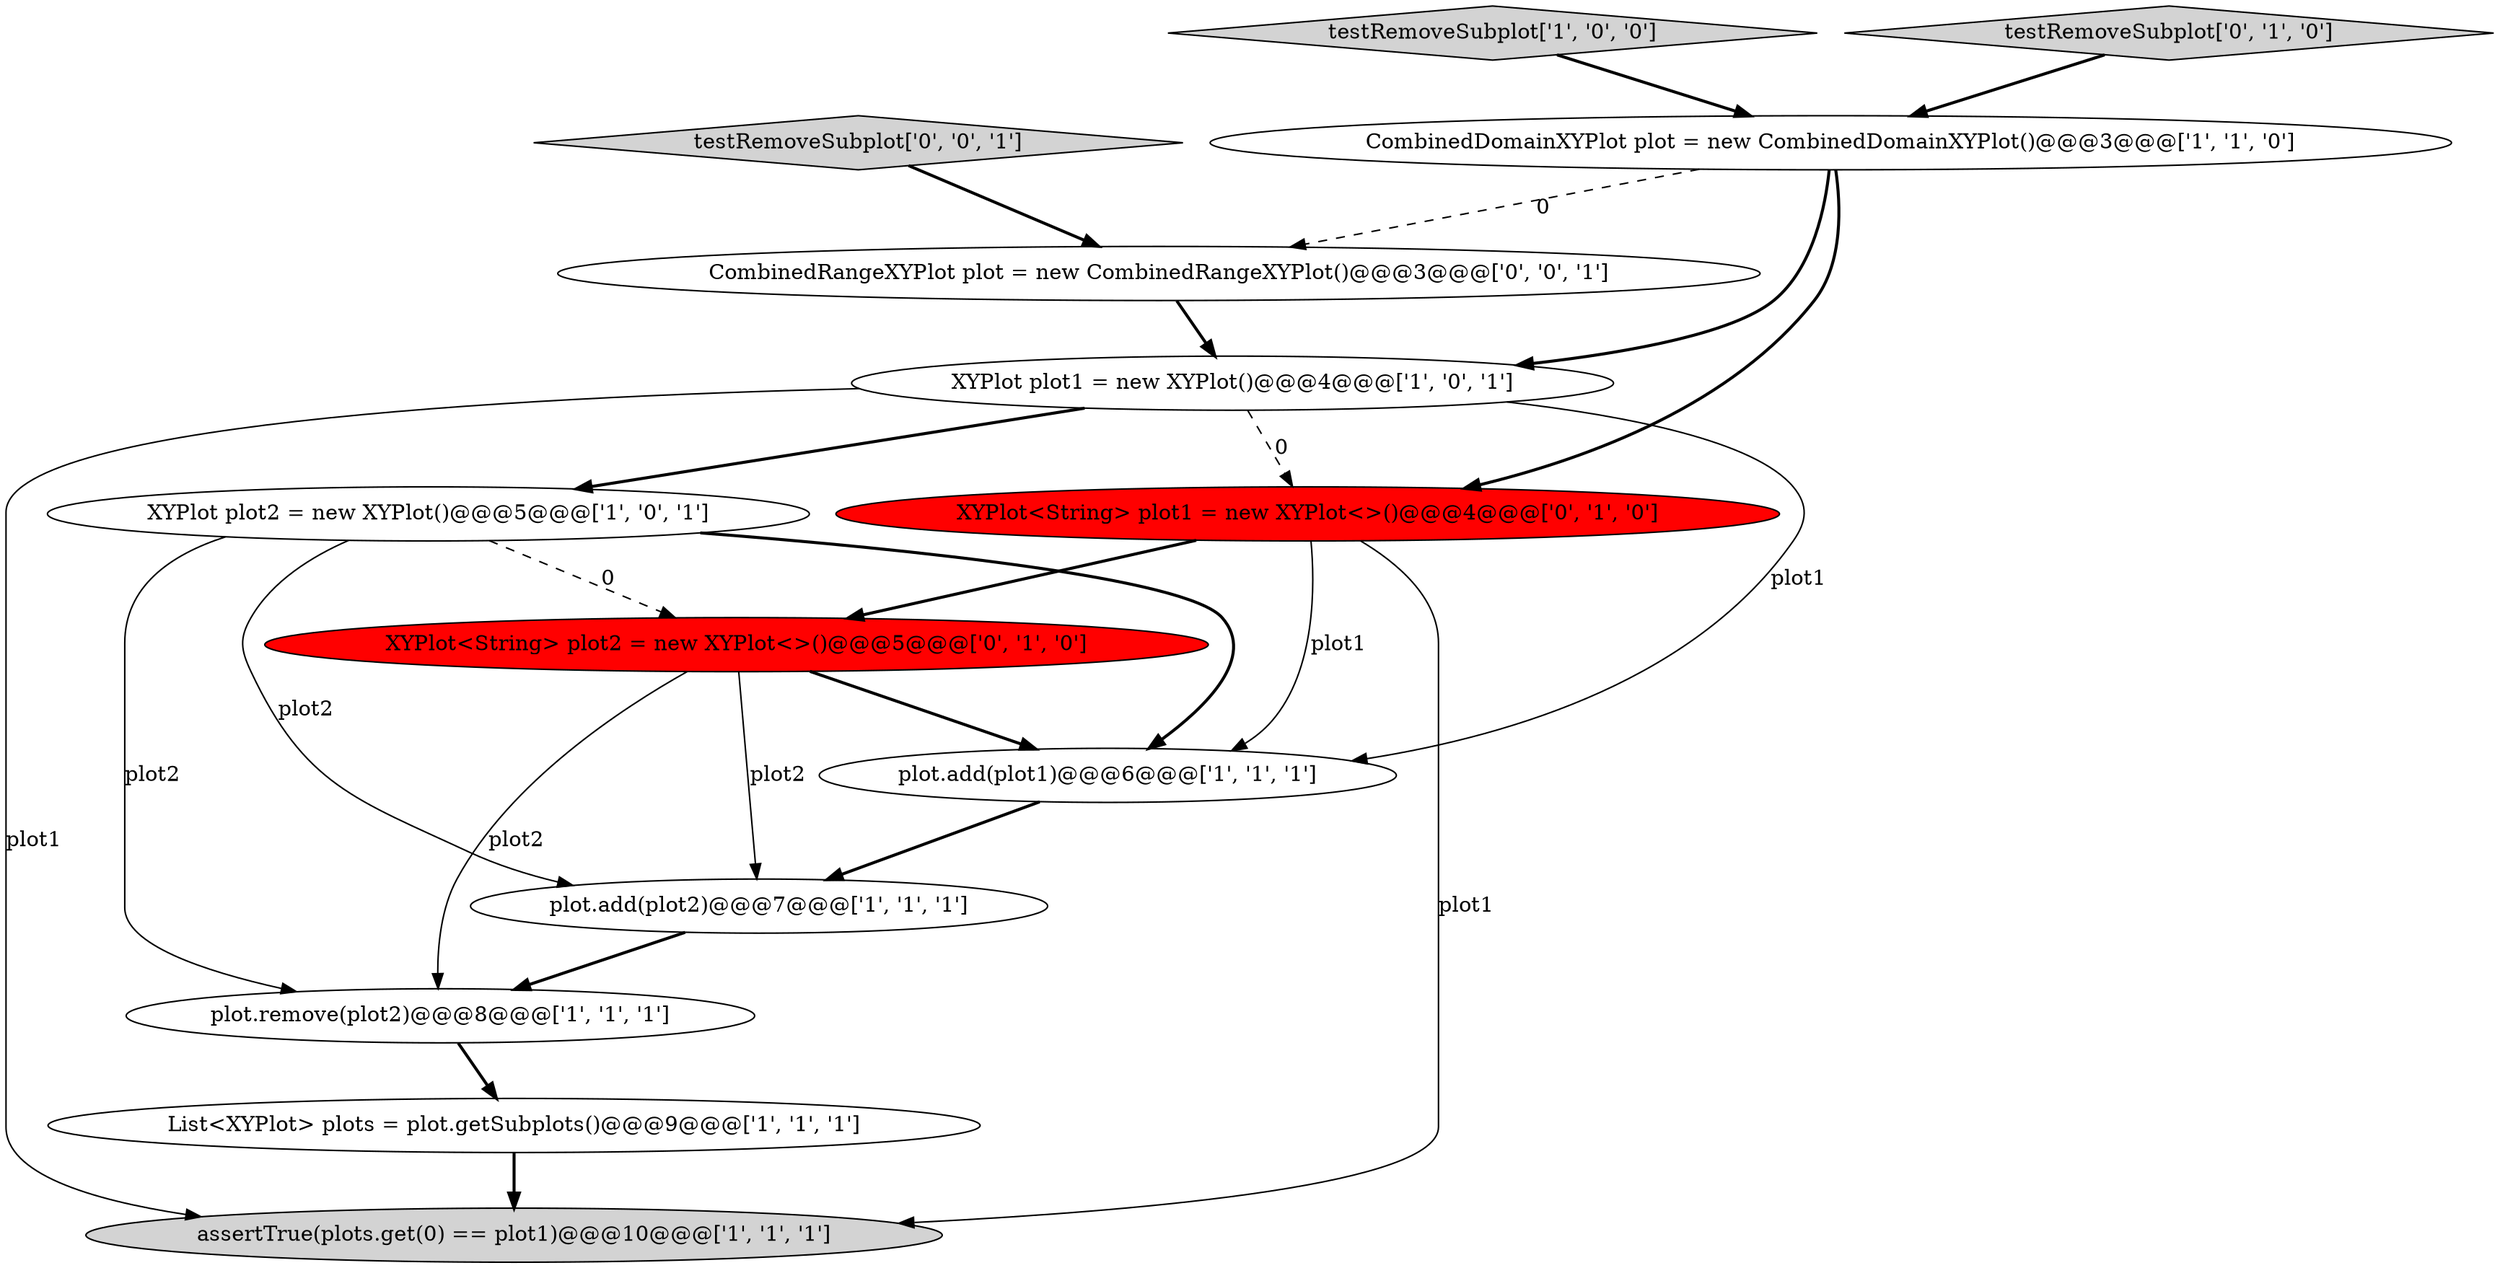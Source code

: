 digraph {
4 [style = filled, label = "CombinedDomainXYPlot plot = new CombinedDomainXYPlot()@@@3@@@['1', '1', '0']", fillcolor = white, shape = ellipse image = "AAA0AAABBB1BBB"];
9 [style = filled, label = "XYPlot<String> plot1 = new XYPlot<>()@@@4@@@['0', '1', '0']", fillcolor = red, shape = ellipse image = "AAA1AAABBB2BBB"];
2 [style = filled, label = "plot.add(plot1)@@@6@@@['1', '1', '1']", fillcolor = white, shape = ellipse image = "AAA0AAABBB1BBB"];
13 [style = filled, label = "testRemoveSubplot['0', '0', '1']", fillcolor = lightgray, shape = diamond image = "AAA0AAABBB3BBB"];
1 [style = filled, label = "testRemoveSubplot['1', '0', '0']", fillcolor = lightgray, shape = diamond image = "AAA0AAABBB1BBB"];
7 [style = filled, label = "XYPlot plot1 = new XYPlot()@@@4@@@['1', '0', '1']", fillcolor = white, shape = ellipse image = "AAA0AAABBB1BBB"];
11 [style = filled, label = "testRemoveSubplot['0', '1', '0']", fillcolor = lightgray, shape = diamond image = "AAA0AAABBB2BBB"];
0 [style = filled, label = "assertTrue(plots.get(0) == plot1)@@@10@@@['1', '1', '1']", fillcolor = lightgray, shape = ellipse image = "AAA0AAABBB1BBB"];
5 [style = filled, label = "plot.add(plot2)@@@7@@@['1', '1', '1']", fillcolor = white, shape = ellipse image = "AAA0AAABBB1BBB"];
8 [style = filled, label = "XYPlot plot2 = new XYPlot()@@@5@@@['1', '0', '1']", fillcolor = white, shape = ellipse image = "AAA0AAABBB1BBB"];
12 [style = filled, label = "CombinedRangeXYPlot plot = new CombinedRangeXYPlot()@@@3@@@['0', '0', '1']", fillcolor = white, shape = ellipse image = "AAA0AAABBB3BBB"];
3 [style = filled, label = "List<XYPlot> plots = plot.getSubplots()@@@9@@@['1', '1', '1']", fillcolor = white, shape = ellipse image = "AAA0AAABBB1BBB"];
6 [style = filled, label = "plot.remove(plot2)@@@8@@@['1', '1', '1']", fillcolor = white, shape = ellipse image = "AAA0AAABBB1BBB"];
10 [style = filled, label = "XYPlot<String> plot2 = new XYPlot<>()@@@5@@@['0', '1', '0']", fillcolor = red, shape = ellipse image = "AAA1AAABBB2BBB"];
4->9 [style = bold, label=""];
6->3 [style = bold, label=""];
1->4 [style = bold, label=""];
8->10 [style = dashed, label="0"];
9->2 [style = solid, label="plot1"];
10->6 [style = solid, label="plot2"];
11->4 [style = bold, label=""];
7->2 [style = solid, label="plot1"];
9->10 [style = bold, label=""];
7->8 [style = bold, label=""];
8->6 [style = solid, label="plot2"];
12->7 [style = bold, label=""];
4->7 [style = bold, label=""];
7->0 [style = solid, label="plot1"];
3->0 [style = bold, label=""];
4->12 [style = dashed, label="0"];
8->5 [style = solid, label="plot2"];
13->12 [style = bold, label=""];
5->6 [style = bold, label=""];
8->2 [style = bold, label=""];
10->5 [style = solid, label="plot2"];
7->9 [style = dashed, label="0"];
9->0 [style = solid, label="plot1"];
10->2 [style = bold, label=""];
2->5 [style = bold, label=""];
}
